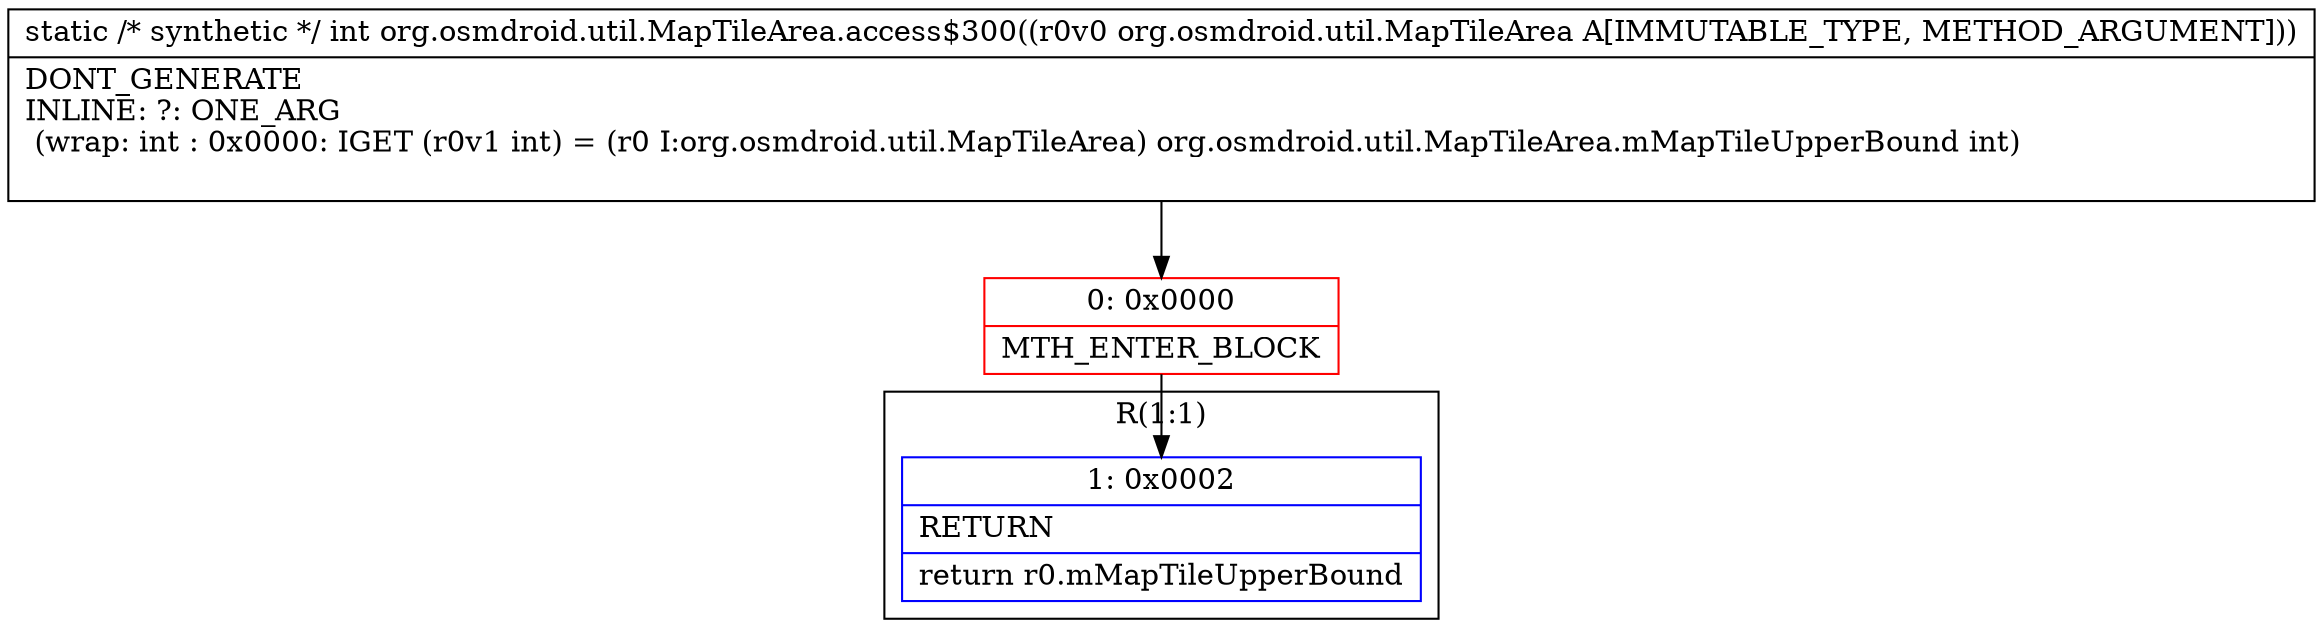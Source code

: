 digraph "CFG fororg.osmdroid.util.MapTileArea.access$300(Lorg\/osmdroid\/util\/MapTileArea;)I" {
subgraph cluster_Region_1199599369 {
label = "R(1:1)";
node [shape=record,color=blue];
Node_1 [shape=record,label="{1\:\ 0x0002|RETURN\l|return r0.mMapTileUpperBound\l}"];
}
Node_0 [shape=record,color=red,label="{0\:\ 0x0000|MTH_ENTER_BLOCK\l}"];
MethodNode[shape=record,label="{static \/* synthetic *\/ int org.osmdroid.util.MapTileArea.access$300((r0v0 org.osmdroid.util.MapTileArea A[IMMUTABLE_TYPE, METHOD_ARGUMENT]))  | DONT_GENERATE\lINLINE: ?: ONE_ARG  \l  (wrap: int : 0x0000: IGET  (r0v1 int) = (r0 I:org.osmdroid.util.MapTileArea) org.osmdroid.util.MapTileArea.mMapTileUpperBound int)\l\l}"];
MethodNode -> Node_0;
Node_0 -> Node_1;
}

